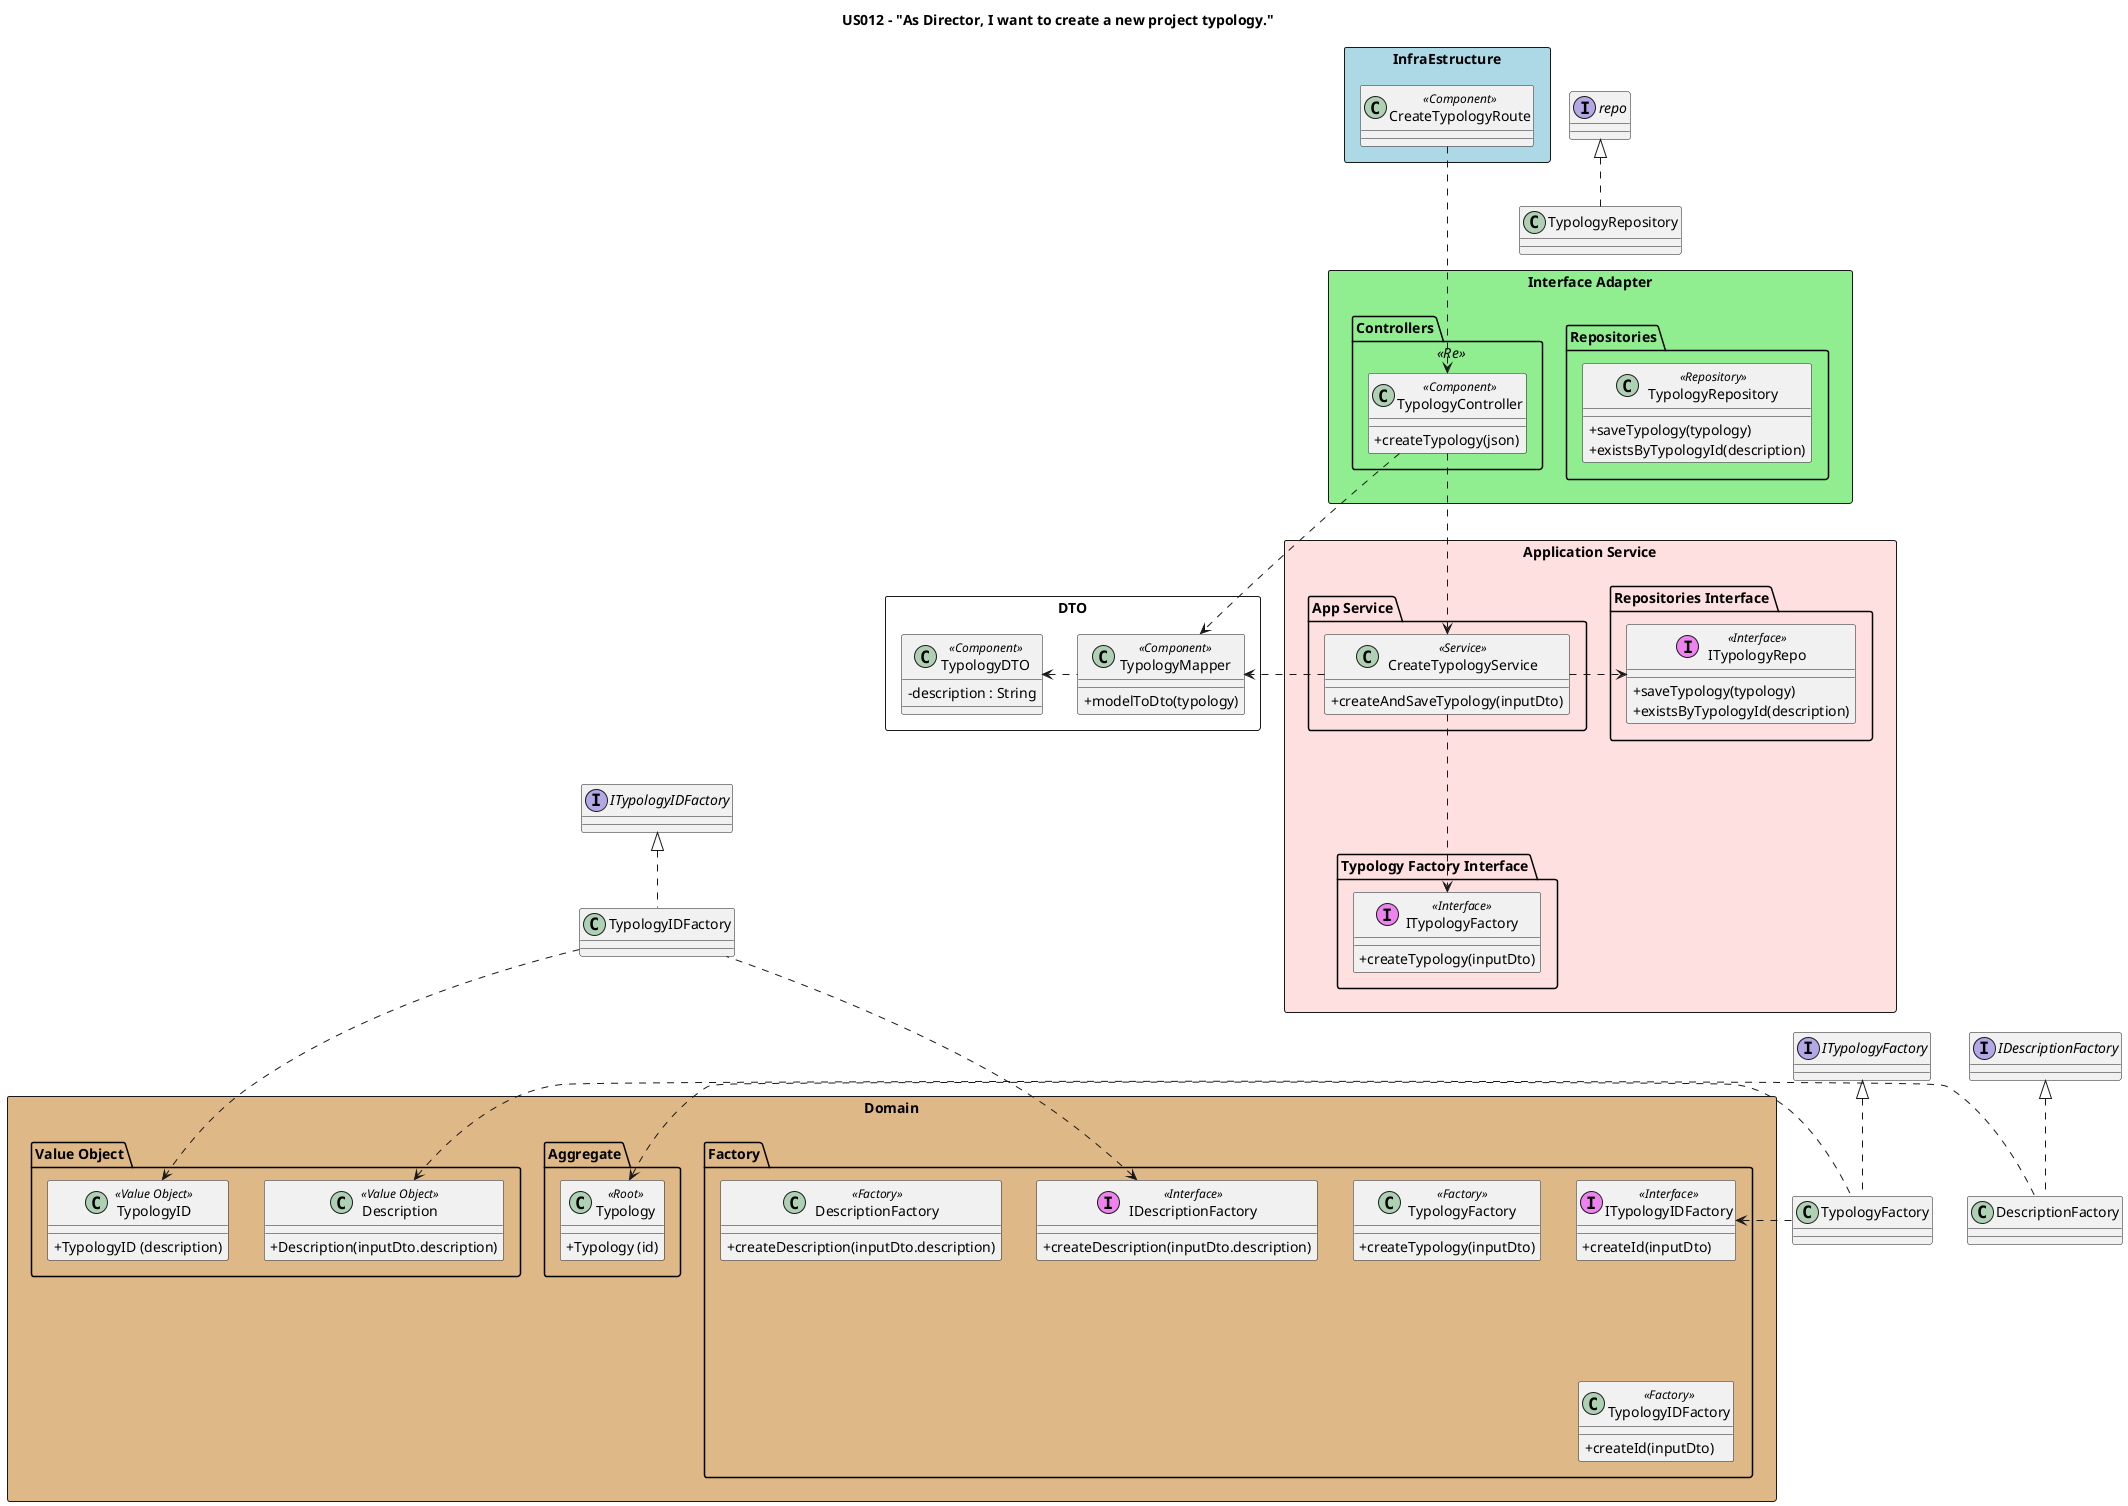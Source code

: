 @startuml

skinparam classAttributeIconSize 0

title US012 - "As Director, I want to create a new project typology."

package "InfraEstructure" <<Rectangle>> #lightblue {
    class CreateTypologyRoute <<Component>>{
    }
}

package "Interface Adapter" <<Rectangle>> #lightgreen{
package "Controllers" <<Re>>{
    class TypologyController <<Component>>{
    +createTypology(json)
    '+findTypologyByDescription(inputDto)
    '+findTypologyList()
    '+deleteTypology(inputDto)
    }
    }
    package "Repositories" <<Folder>>{
    class TypologyRepository <<Repository>>{
    '+findTypologyById(description)
    '+findAllTypology()
    +saveTypology(typology)
    +existsByTypologyId(description)
    '+deleteTypology(description)
    }
}
}

package "DTO" <<Rectangle>> {
    class TypologyDTO <<Component>> {
    -description : String
    }

    class TypologyMapper <<Component>> {
    +modelToDto(typology)
    '+modelToDto(typologyList)
    }
}

package "Application Service" <<Rectangle>> #implementation {
    package "App Service" {
        class CreateTypologyService <<Service>>{
        +createAndSaveTypology(inputDto)
        '+findTypologyByDescription(inputDto)
        '+findAllTypologies()
        '+deleteTypology(inputDto)
        }
    }
    package "Repositories Interface" {
        class "ITypologyRepo" as repo <<(I, Violet) Interface>> {
            '+findTypologyById(description)
            '+findAllTypology()
            +saveTypology(typology)
            +existsByTypologyId(description)
            '+deleteTypology(description)
        }
    }
    package "Typology Factory Interface" {
    class ITypologyFactory <<(I, Violet) Interface>> {
            +createTypology(inputDto)
            }
    }
}


package "Domain" <<Rectangle>>#burlywood  {
    package "Factory" {
        class TypologyFactory <<Factory>> {
        +createTypology(inputDto)
        }

        class TypologyIDFactory <<Factory>> {
        +createId(inputDto)
        }
        class ITypologyIDFactory <<(I, Violet) Interface>> {
        +createId(inputDto)
        }
        class DescriptionFactory <<Factory>> {
        +createDescription(inputDto.description)
        }
        class IDescriptionFactory <<(I, Violet) Interface>> {
        +createDescription(inputDto.description)
        }
    }

    package "Aggregate" {
        class Typology <<Root>>{
            +Typology (id)
        }
    }
    package "Value Object"  {
        class TypologyID <<Value Object>>{
        +TypologyID (description)
        }
        class Description <<Value Object>>{
        +Description(inputDto.description)
        }
    }
}

CreateTypologyRoute -down..> TypologyController
TypologyController -down..> CreateTypologyService
TypologyController -right..> TypologyMapper
CreateTypologyService -right..> TypologyMapper
TypologyMapper -left..>TypologyDTO
CreateTypologyService -right..> repo
CreateTypologyService -down..> ITypologyFactory
TypologyFactory -up[hidden]..> ITypologyFactory
class TypologyFactory implements ITypologyFactory
TypologyFactory -left..> Typology
repo -up[hidden]..> TypologyRepository
class TypologyRepository implements repo
TypologyFactory -right..> ITypologyIDFactory
TypologyIDFactory -up[hidden]..> ITypologyIDFactory
class TypologyIDFactory implements ITypologyIDFactory
TypologyIDFactory -down..> TypologyID
TypologyIDFactory -left..> IDescriptionFactory
class DescriptionFactory implements IDescriptionFactory
DescriptionFactory -left..> Description

@enduml